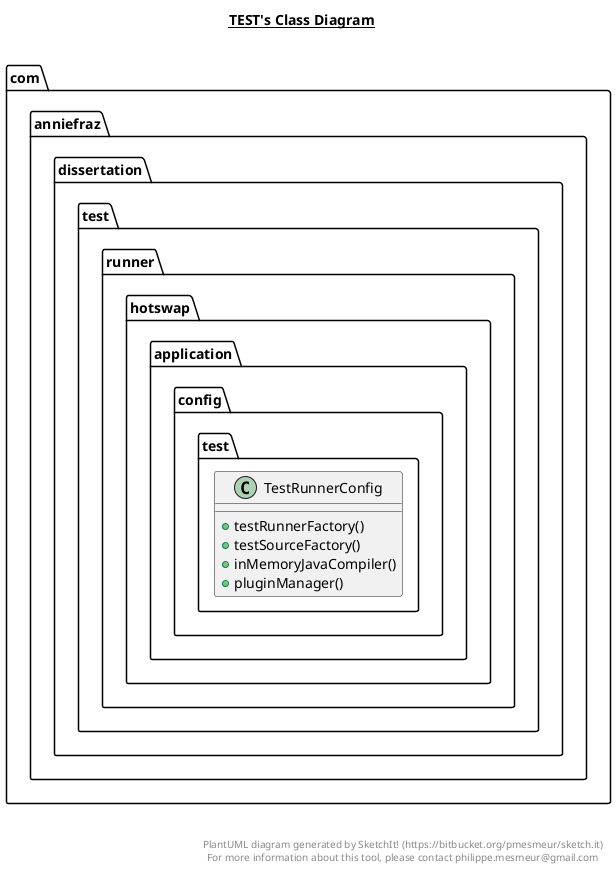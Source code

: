 @startuml

title __TEST's Class Diagram__\n

  package com.anniefraz.dissertation.test.runner.hotswap {
    package com.anniefraz.dissertation.test.runner.hotswap.application {
      package com.anniefraz.dissertation.test.runner.hotswap.application.config {
        package com.anniefraz.dissertation.test.runner.hotswap.application.config.test {
          class TestRunnerConfig {
              + testRunnerFactory()
              + testSourceFactory()
              + inMemoryJavaCompiler()
              + pluginManager()
          }
        }
      }
    }
  }
  



right footer


PlantUML diagram generated by SketchIt! (https://bitbucket.org/pmesmeur/sketch.it)
For more information about this tool, please contact philippe.mesmeur@gmail.com
endfooter

@enduml
